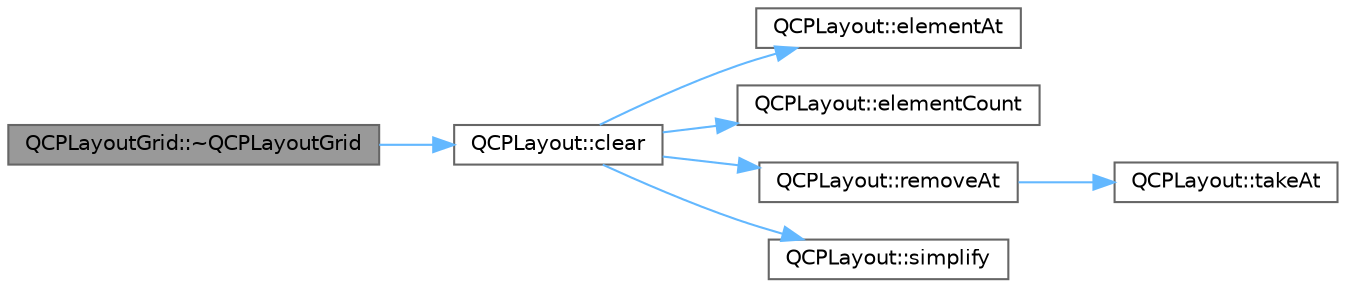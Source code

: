 digraph "QCPLayoutGrid::~QCPLayoutGrid"
{
 // LATEX_PDF_SIZE
  bgcolor="transparent";
  edge [fontname=Helvetica,fontsize=10,labelfontname=Helvetica,labelfontsize=10];
  node [fontname=Helvetica,fontsize=10,shape=box,height=0.2,width=0.4];
  rankdir="LR";
  Node1 [label="QCPLayoutGrid::~QCPLayoutGrid",height=0.2,width=0.4,color="gray40", fillcolor="grey60", style="filled", fontcolor="black",tooltip=" "];
  Node1 -> Node2 [color="steelblue1",style="solid"];
  Node2 [label="QCPLayout::clear",height=0.2,width=0.4,color="grey40", fillcolor="white", style="filled",URL="$class_q_c_p_layout.html#a02883bdf2769b5b227f0232dba1ac4ee",tooltip=" "];
  Node2 -> Node3 [color="steelblue1",style="solid"];
  Node3 [label="QCPLayout::elementAt",height=0.2,width=0.4,color="grey40", fillcolor="white", style="filled",URL="$class_q_c_p_layout.html#afa73ca7d859f8a3ee5c73c9b353d2a56",tooltip=" "];
  Node2 -> Node4 [color="steelblue1",style="solid"];
  Node4 [label="QCPLayout::elementCount",height=0.2,width=0.4,color="grey40", fillcolor="white", style="filled",URL="$class_q_c_p_layout.html#a39d3e9ef5d9b82ab1885ba1cb9597e56",tooltip=" "];
  Node2 -> Node5 [color="steelblue1",style="solid"];
  Node5 [label="QCPLayout::removeAt",height=0.2,width=0.4,color="grey40", fillcolor="white", style="filled",URL="$class_q_c_p_layout.html#a2403f684fee3ce47132faaeed00bb066",tooltip=" "];
  Node5 -> Node6 [color="steelblue1",style="solid"];
  Node6 [label="QCPLayout::takeAt",height=0.2,width=0.4,color="grey40", fillcolor="white", style="filled",URL="$class_q_c_p_layout.html#a5a79621fa0a6eabb8b520cfc04fb601a",tooltip=" "];
  Node2 -> Node7 [color="steelblue1",style="solid"];
  Node7 [label="QCPLayout::simplify",height=0.2,width=0.4,color="grey40", fillcolor="white", style="filled",URL="$class_q_c_p_layout.html#a41e6ac049143866e8f8b4964efab01b2",tooltip=" "];
}
